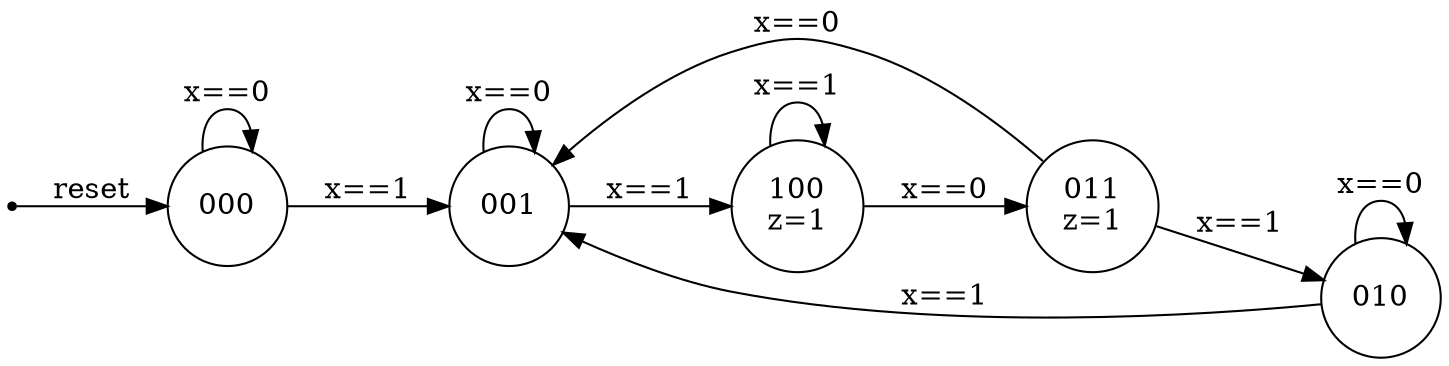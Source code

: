 digraph finite_state_machine {
    node [shape = point ]; RESET
    node [shape = circle];
    011 [label = "011\nz=1"];
    100 [label = "100\nz=1"];
    rankdir=LR;

    RESET -> 000 [label = "reset"];
    000 -> 000 [label = "x==0"];
    000 -> 001 [label = "x==1"];
    001 -> 001 [label = "x==0"];
    001 -> 100 [label = "x==1"];
    010 -> 010 [label = "x==0"];
    010 -> 001 [label = "x==1"];
    011 -> 001 [label = "x==0"];
    011 -> 010 [label = "x==1"];
    100 -> 011 [label = "x==0"];
    100 -> 100 [label = "x==1"];
}